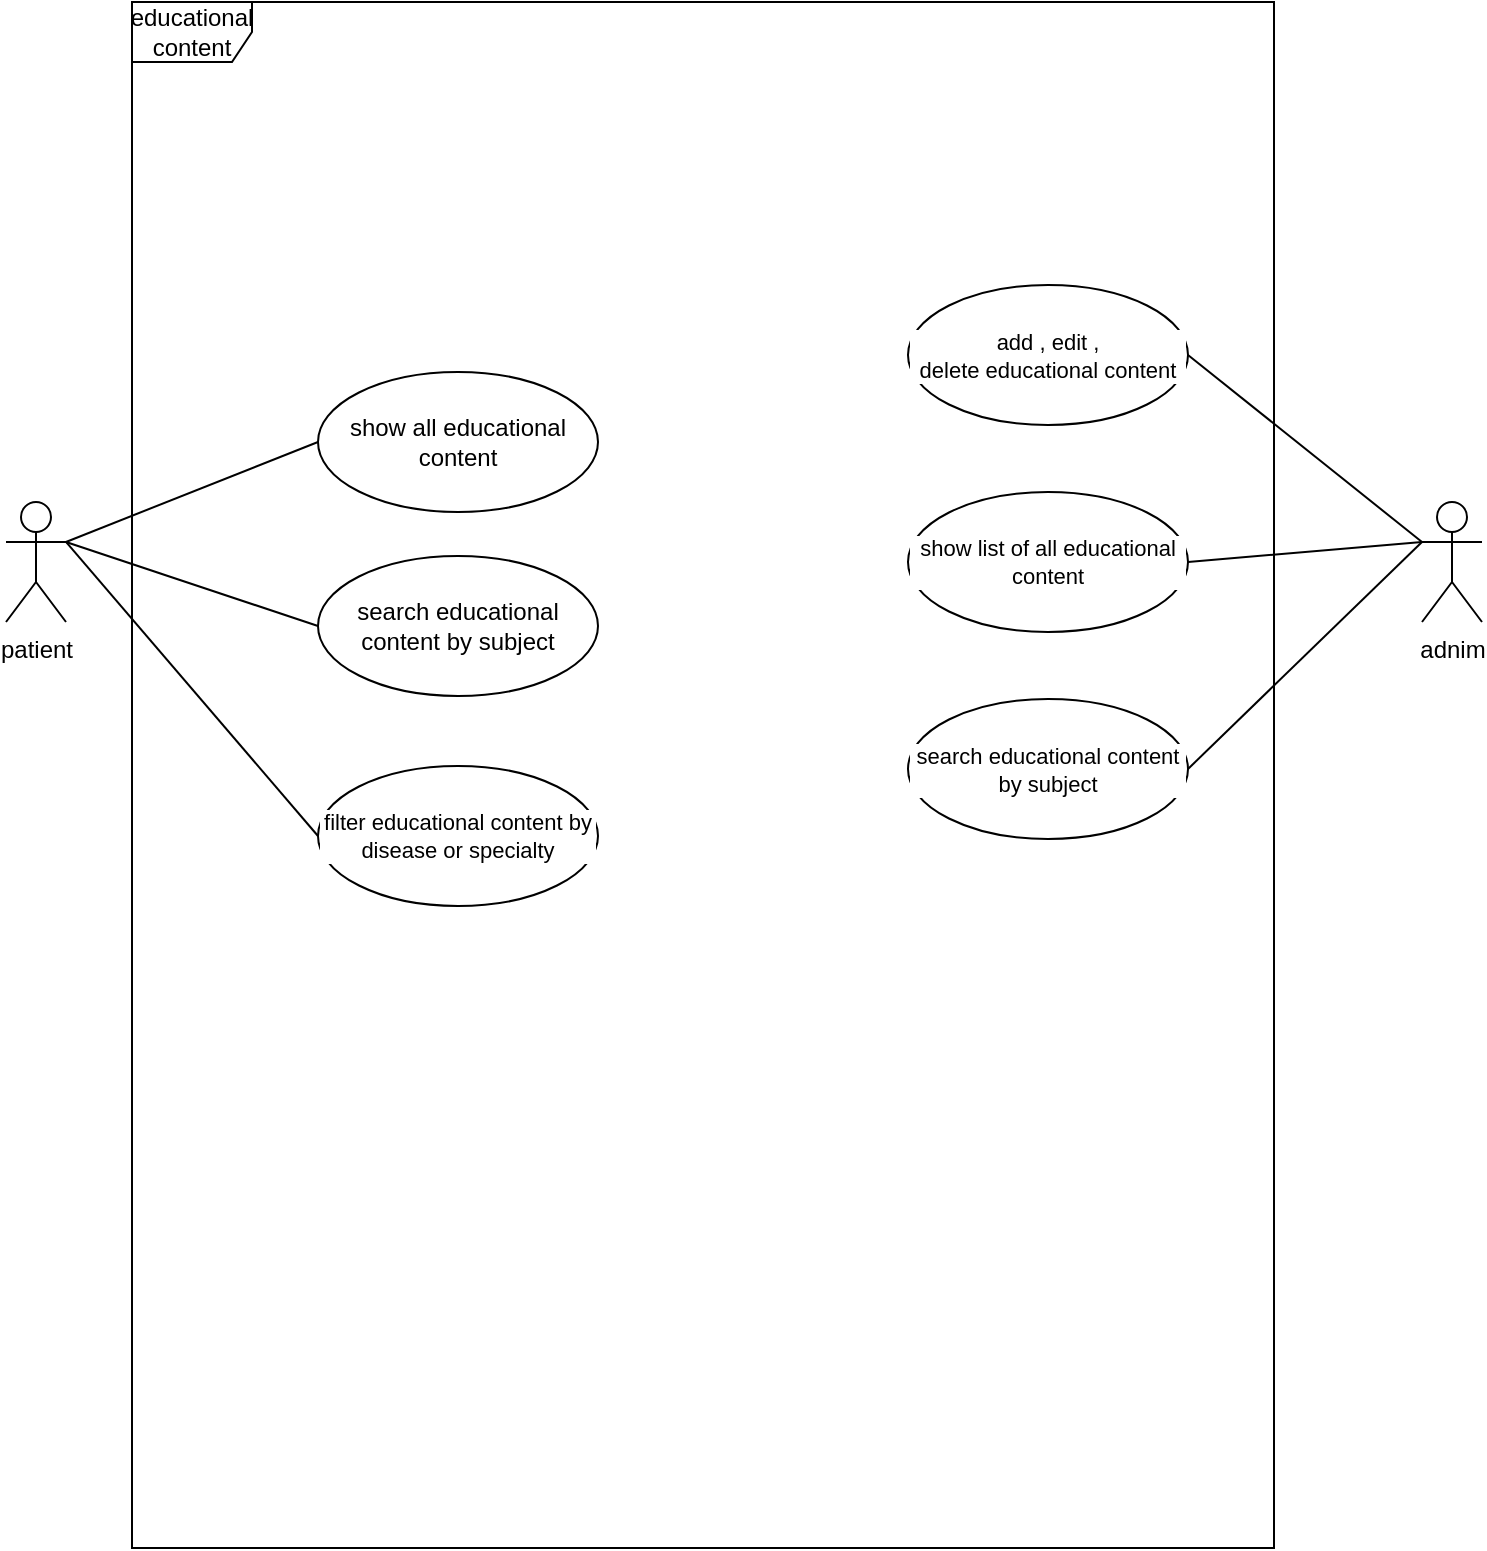 <mxfile version="27.0.2">
  <diagram name="Page-1" id="lsKdSVxY1TOtrrbRoiUY">
    <mxGraphModel dx="1186" dy="916" grid="0" gridSize="10" guides="1" tooltips="1" connect="1" arrows="1" fold="1" page="1" pageScale="1" pageWidth="850" pageHeight="1100" math="0" shadow="0">
      <root>
        <mxCell id="0" />
        <mxCell id="1" parent="0" />
        <mxCell id="2v0J70ZVLZzhAqZERehU-1" value="educational content" style="shape=umlFrame;whiteSpace=wrap;html=1;pointerEvents=0;" vertex="1" parent="1">
          <mxGeometry x="118" y="110" width="571" height="773" as="geometry" />
        </mxCell>
        <mxCell id="2v0J70ZVLZzhAqZERehU-9" style="edgeStyle=none;shape=connector;rounded=0;orthogonalLoop=1;jettySize=auto;html=1;exitX=0;exitY=0.333;exitDx=0;exitDy=0;exitPerimeter=0;entryX=1;entryY=0.5;entryDx=0;entryDy=0;strokeColor=default;align=center;verticalAlign=middle;fontFamily=Helvetica;fontSize=11;fontColor=default;labelBackgroundColor=default;startFill=0;endArrow=none;" edge="1" parent="1" source="2v0J70ZVLZzhAqZERehU-2" target="2v0J70ZVLZzhAqZERehU-8">
          <mxGeometry relative="1" as="geometry" />
        </mxCell>
        <mxCell id="2v0J70ZVLZzhAqZERehU-12" style="edgeStyle=none;shape=connector;rounded=0;orthogonalLoop=1;jettySize=auto;html=1;exitX=0;exitY=0.333;exitDx=0;exitDy=0;exitPerimeter=0;entryX=1;entryY=0.5;entryDx=0;entryDy=0;strokeColor=default;align=center;verticalAlign=middle;fontFamily=Helvetica;fontSize=11;fontColor=default;labelBackgroundColor=default;startFill=0;endArrow=none;" edge="1" parent="1" source="2v0J70ZVLZzhAqZERehU-2" target="2v0J70ZVLZzhAqZERehU-10">
          <mxGeometry relative="1" as="geometry" />
        </mxCell>
        <mxCell id="2v0J70ZVLZzhAqZERehU-14" style="edgeStyle=none;shape=connector;rounded=0;orthogonalLoop=1;jettySize=auto;html=1;exitX=0;exitY=0.333;exitDx=0;exitDy=0;exitPerimeter=0;entryX=1;entryY=0.5;entryDx=0;entryDy=0;strokeColor=default;align=center;verticalAlign=middle;fontFamily=Helvetica;fontSize=11;fontColor=default;labelBackgroundColor=default;startFill=0;endArrow=none;" edge="1" parent="1" source="2v0J70ZVLZzhAqZERehU-2" target="2v0J70ZVLZzhAqZERehU-13">
          <mxGeometry relative="1" as="geometry" />
        </mxCell>
        <mxCell id="2v0J70ZVLZzhAqZERehU-2" value="adnim" style="shape=umlActor;verticalLabelPosition=bottom;verticalAlign=top;html=1;" vertex="1" parent="1">
          <mxGeometry x="763" y="360" width="30" height="60" as="geometry" />
        </mxCell>
        <mxCell id="2v0J70ZVLZzhAqZERehU-5" style="rounded=0;orthogonalLoop=1;jettySize=auto;html=1;exitX=1;exitY=0.333;exitDx=0;exitDy=0;exitPerimeter=0;entryX=0;entryY=0.5;entryDx=0;entryDy=0;endArrow=none;startFill=0;" edge="1" parent="1" source="2v0J70ZVLZzhAqZERehU-3" target="2v0J70ZVLZzhAqZERehU-4">
          <mxGeometry relative="1" as="geometry" />
        </mxCell>
        <mxCell id="2v0J70ZVLZzhAqZERehU-7" style="rounded=0;orthogonalLoop=1;jettySize=auto;html=1;exitX=1;exitY=0.333;exitDx=0;exitDy=0;exitPerimeter=0;entryX=0;entryY=0.5;entryDx=0;entryDy=0;endArrow=none;startFill=0;" edge="1" parent="1" source="2v0J70ZVLZzhAqZERehU-3" target="2v0J70ZVLZzhAqZERehU-6">
          <mxGeometry relative="1" as="geometry" />
        </mxCell>
        <mxCell id="2v0J70ZVLZzhAqZERehU-16" style="edgeStyle=none;shape=connector;rounded=0;orthogonalLoop=1;jettySize=auto;html=1;exitX=1;exitY=0.333;exitDx=0;exitDy=0;exitPerimeter=0;entryX=0;entryY=0.5;entryDx=0;entryDy=0;strokeColor=default;align=center;verticalAlign=middle;fontFamily=Helvetica;fontSize=11;fontColor=default;labelBackgroundColor=default;startFill=0;endArrow=none;" edge="1" parent="1" source="2v0J70ZVLZzhAqZERehU-3" target="2v0J70ZVLZzhAqZERehU-15">
          <mxGeometry relative="1" as="geometry" />
        </mxCell>
        <mxCell id="2v0J70ZVLZzhAqZERehU-3" value="patient" style="shape=umlActor;verticalLabelPosition=bottom;verticalAlign=top;html=1;" vertex="1" parent="1">
          <mxGeometry x="55" y="360" width="30" height="60" as="geometry" />
        </mxCell>
        <mxCell id="2v0J70ZVLZzhAqZERehU-4" value="show all&amp;nbsp;educational content" style="ellipse;whiteSpace=wrap;html=1;" vertex="1" parent="1">
          <mxGeometry x="211" y="295" width="140" height="70" as="geometry" />
        </mxCell>
        <mxCell id="2v0J70ZVLZzhAqZERehU-6" value="search&amp;nbsp;educational content by subject" style="ellipse;whiteSpace=wrap;html=1;" vertex="1" parent="1">
          <mxGeometry x="211" y="387" width="140" height="70" as="geometry" />
        </mxCell>
        <mxCell id="2v0J70ZVLZzhAqZERehU-8" value="add , edit , delete&amp;nbsp;educational content" style="ellipse;whiteSpace=wrap;html=1;fontFamily=Helvetica;fontSize=11;fontColor=default;labelBackgroundColor=default;" vertex="1" parent="1">
          <mxGeometry x="506" y="251.5" width="140" height="70" as="geometry" />
        </mxCell>
        <mxCell id="2v0J70ZVLZzhAqZERehU-10" value="show list of all&amp;nbsp;educational content" style="ellipse;whiteSpace=wrap;html=1;fontFamily=Helvetica;fontSize=11;fontColor=default;labelBackgroundColor=default;" vertex="1" parent="1">
          <mxGeometry x="506" y="355" width="140" height="70" as="geometry" />
        </mxCell>
        <mxCell id="2v0J70ZVLZzhAqZERehU-13" value="search&amp;nbsp;educational content by subject" style="ellipse;whiteSpace=wrap;html=1;fontFamily=Helvetica;fontSize=11;fontColor=default;labelBackgroundColor=default;" vertex="1" parent="1">
          <mxGeometry x="506" y="458.5" width="140" height="70" as="geometry" />
        </mxCell>
        <mxCell id="2v0J70ZVLZzhAqZERehU-15" value="filter&amp;nbsp;educational content by disease or specialty" style="ellipse;whiteSpace=wrap;html=1;fontFamily=Helvetica;fontSize=11;fontColor=default;labelBackgroundColor=default;" vertex="1" parent="1">
          <mxGeometry x="211" y="492" width="140" height="70" as="geometry" />
        </mxCell>
      </root>
    </mxGraphModel>
  </diagram>
</mxfile>
